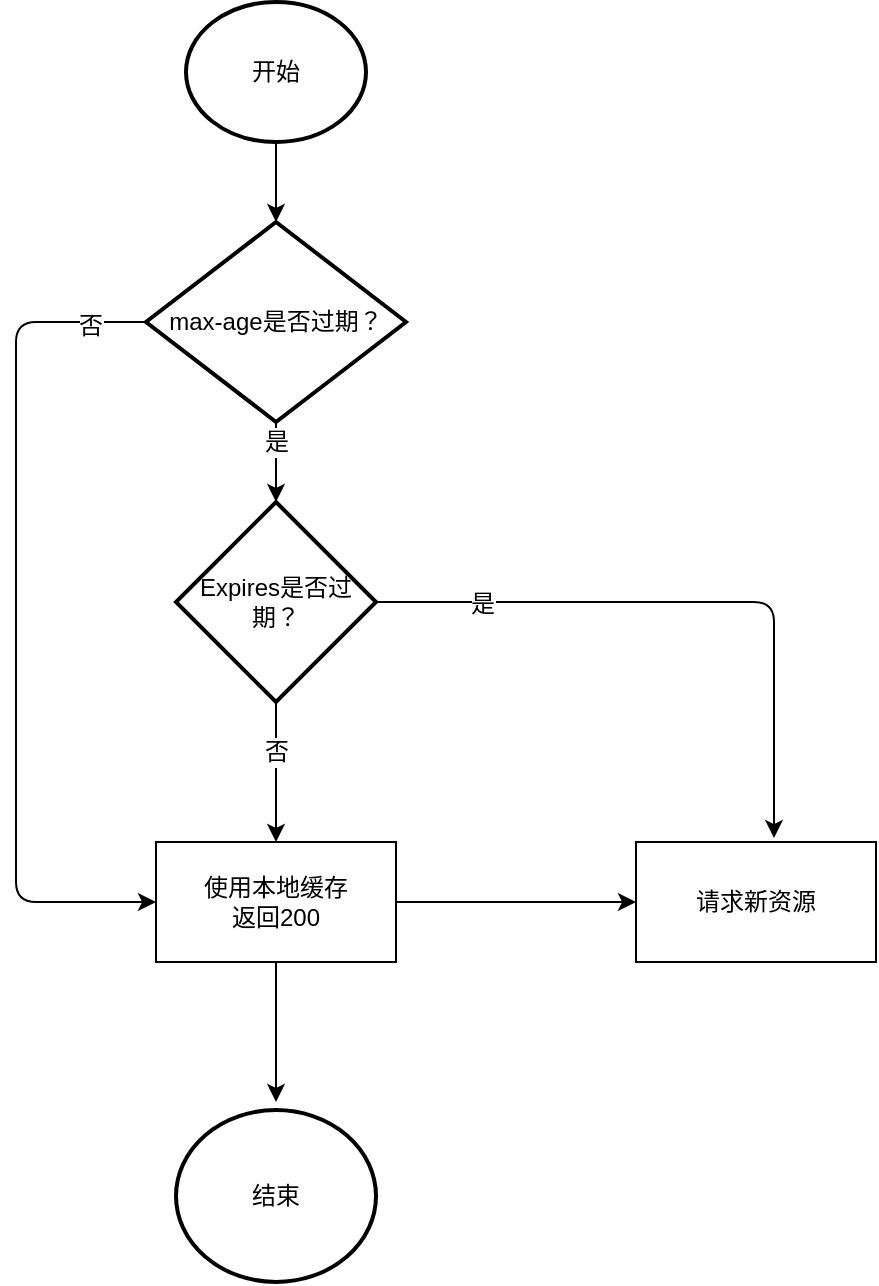 <mxfile version="12.3.9" type="github" pages="1"><diagram id="ouuFoi4WtMOOHigH_GAo" name="第 1 页"><mxGraphModel dx="1010" dy="401" grid="1" gridSize="10" guides="1" tooltips="1" connect="1" arrows="1" fold="1" page="1" pageScale="1" pageWidth="827" pageHeight="1169" math="0" shadow="0"><root><mxCell id="0"/><mxCell id="1" parent="0"/><mxCell id="886n1A3TXKOso3IyLtkR-1" value="开始" style="strokeWidth=2;html=1;shape=mxgraph.flowchart.start_2;whiteSpace=wrap;" vertex="1" parent="1"><mxGeometry x="255" y="30" width="90" height="70" as="geometry"/></mxCell><mxCell id="886n1A3TXKOso3IyLtkR-2" value="max-age是否过期？" style="strokeWidth=2;html=1;shape=mxgraph.flowchart.decision;whiteSpace=wrap;" vertex="1" parent="1"><mxGeometry x="235" y="140" width="130" height="100" as="geometry"/></mxCell><mxCell id="886n1A3TXKOso3IyLtkR-3" value="Expires是否过期？" style="strokeWidth=2;html=1;shape=mxgraph.flowchart.decision;whiteSpace=wrap;" vertex="1" parent="1"><mxGeometry x="250" y="280" width="100" height="100" as="geometry"/></mxCell><mxCell id="886n1A3TXKOso3IyLtkR-4" value="使用本地缓存&lt;br&gt;返回200" style="rounded=0;whiteSpace=wrap;html=1;" vertex="1" parent="1"><mxGeometry x="240" y="450" width="120" height="60" as="geometry"/></mxCell><mxCell id="886n1A3TXKOso3IyLtkR-5" value="请求新资源" style="rounded=0;whiteSpace=wrap;html=1;" vertex="1" parent="1"><mxGeometry x="480" y="450" width="120" height="60" as="geometry"/></mxCell><mxCell id="886n1A3TXKOso3IyLtkR-7" value="结束" style="strokeWidth=2;html=1;shape=mxgraph.flowchart.start_2;whiteSpace=wrap;" vertex="1" parent="1"><mxGeometry x="250" y="584" width="100" height="86" as="geometry"/></mxCell><mxCell id="886n1A3TXKOso3IyLtkR-8" value="" style="endArrow=classic;html=1;entryX=0.5;entryY=0;entryDx=0;entryDy=0;entryPerimeter=0;" edge="1" parent="1" source="886n1A3TXKOso3IyLtkR-1" target="886n1A3TXKOso3IyLtkR-2"><mxGeometry width="50" height="50" relative="1" as="geometry"><mxPoint x="280" y="150" as="sourcePoint"/><mxPoint x="320" y="120" as="targetPoint"/></mxGeometry></mxCell><mxCell id="886n1A3TXKOso3IyLtkR-9" value="" style="endArrow=classic;html=1;entryX=0.5;entryY=0;entryDx=0;entryDy=0;entryPerimeter=0;exitX=0.5;exitY=1;exitDx=0;exitDy=0;exitPerimeter=0;" edge="1" parent="1" source="886n1A3TXKOso3IyLtkR-2" target="886n1A3TXKOso3IyLtkR-3"><mxGeometry width="50" height="50" relative="1" as="geometry"><mxPoint x="160" y="310" as="sourcePoint"/><mxPoint x="210" y="260" as="targetPoint"/></mxGeometry></mxCell><mxCell id="886n1A3TXKOso3IyLtkR-15" value="是" style="text;html=1;align=center;verticalAlign=middle;resizable=0;points=[];;labelBackgroundColor=#ffffff;" vertex="1" connectable="0" parent="886n1A3TXKOso3IyLtkR-9"><mxGeometry x="-0.5" relative="1" as="geometry"><mxPoint as="offset"/></mxGeometry></mxCell><mxCell id="886n1A3TXKOso3IyLtkR-10" value="" style="endArrow=classic;html=1;exitX=0.5;exitY=1;exitDx=0;exitDy=0;exitPerimeter=0;" edge="1" parent="1" source="886n1A3TXKOso3IyLtkR-3" target="886n1A3TXKOso3IyLtkR-4"><mxGeometry width="50" height="50" relative="1" as="geometry"><mxPoint x="210" y="390" as="sourcePoint"/><mxPoint x="260" y="340" as="targetPoint"/></mxGeometry></mxCell><mxCell id="886n1A3TXKOso3IyLtkR-16" value="否" style="text;html=1;align=center;verticalAlign=middle;resizable=0;points=[];;labelBackgroundColor=#ffffff;" vertex="1" connectable="0" parent="886n1A3TXKOso3IyLtkR-10"><mxGeometry x="-0.286" relative="1" as="geometry"><mxPoint as="offset"/></mxGeometry></mxCell><mxCell id="886n1A3TXKOso3IyLtkR-11" value="" style="endArrow=classic;html=1;" edge="1" parent="1" source="886n1A3TXKOso3IyLtkR-4" target="886n1A3TXKOso3IyLtkR-5"><mxGeometry width="50" height="50" relative="1" as="geometry"><mxPoint x="470" y="520" as="sourcePoint"/><mxPoint x="520" y="470" as="targetPoint"/></mxGeometry></mxCell><mxCell id="886n1A3TXKOso3IyLtkR-12" value="" style="endArrow=classic;html=1;exitX=0.5;exitY=1;exitDx=0;exitDy=0;" edge="1" parent="1" source="886n1A3TXKOso3IyLtkR-4"><mxGeometry width="50" height="50" relative="1" as="geometry"><mxPoint x="270" y="620" as="sourcePoint"/><mxPoint x="300" y="580" as="targetPoint"/></mxGeometry></mxCell><mxCell id="886n1A3TXKOso3IyLtkR-13" value="" style="endArrow=classic;html=1;exitX=0;exitY=0.5;exitDx=0;exitDy=0;exitPerimeter=0;entryX=0;entryY=0.5;entryDx=0;entryDy=0;" edge="1" parent="1" source="886n1A3TXKOso3IyLtkR-2" target="886n1A3TXKOso3IyLtkR-4"><mxGeometry width="50" height="50" relative="1" as="geometry"><mxPoint x="140" y="70" as="sourcePoint"/><mxPoint x="130" y="290" as="targetPoint"/><Array as="points"><mxPoint x="170" y="190"/><mxPoint x="170" y="480"/></Array></mxGeometry></mxCell><mxCell id="886n1A3TXKOso3IyLtkR-14" value="否" style="text;html=1;align=center;verticalAlign=middle;resizable=0;points=[];;labelBackgroundColor=#ffffff;" vertex="1" connectable="0" parent="886n1A3TXKOso3IyLtkR-13"><mxGeometry x="-0.868" y="2" relative="1" as="geometry"><mxPoint as="offset"/></mxGeometry></mxCell><mxCell id="886n1A3TXKOso3IyLtkR-17" value="" style="endArrow=classic;html=1;exitX=1;exitY=0.5;exitDx=0;exitDy=0;exitPerimeter=0;entryX=0.575;entryY=-0.033;entryDx=0;entryDy=0;entryPerimeter=0;" edge="1" parent="1" source="886n1A3TXKOso3IyLtkR-3" target="886n1A3TXKOso3IyLtkR-5"><mxGeometry width="50" height="50" relative="1" as="geometry"><mxPoint x="400" y="360" as="sourcePoint"/><mxPoint x="540" y="330" as="targetPoint"/><Array as="points"><mxPoint x="549" y="330"/></Array></mxGeometry></mxCell><mxCell id="886n1A3TXKOso3IyLtkR-18" value="是" style="text;html=1;align=center;verticalAlign=middle;resizable=0;points=[];;labelBackgroundColor=#ffffff;" vertex="1" connectable="0" parent="886n1A3TXKOso3IyLtkR-17"><mxGeometry x="-0.666" y="-1" relative="1" as="geometry"><mxPoint as="offset"/></mxGeometry></mxCell></root></mxGraphModel></diagram></mxfile>